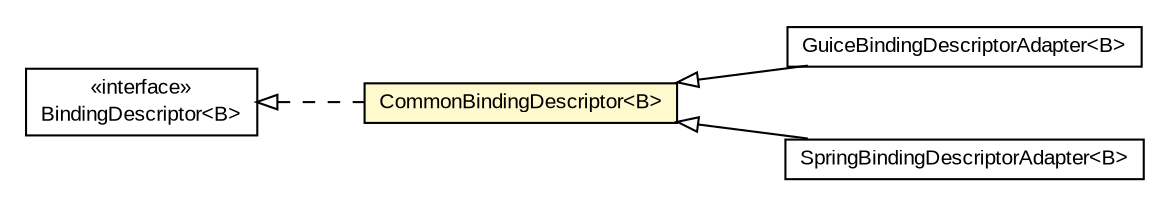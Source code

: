 #!/usr/local/bin/dot
#
# Class diagram 
# Generated by UMLGraph version R5_6-24-gf6e263 (http://www.umlgraph.org/)
#

digraph G {
	edge [fontname="arial",fontsize=10,labelfontname="arial",labelfontsize=10];
	node [fontname="arial",fontsize=10,shape=plaintext];
	nodesep=0.25;
	ranksep=0.5;
	rankdir=LR;
	// com.gwtplatform.dispatch.rpc.server.actionhandlervalidator.ActionHandlerValidatorLinkerHelper.BeanProvider.BindingDescriptor<B>
	c114964 [label=<<table title="com.gwtplatform.dispatch.rpc.server.actionhandlervalidator.ActionHandlerValidatorLinkerHelper.BeanProvider.BindingDescriptor" border="0" cellborder="1" cellspacing="0" cellpadding="2" port="p" href="./ActionHandlerValidatorLinkerHelper.BeanProvider.BindingDescriptor.html">
		<tr><td><table border="0" cellspacing="0" cellpadding="1">
<tr><td align="center" balign="center"> &#171;interface&#187; </td></tr>
<tr><td align="center" balign="center"> BindingDescriptor&lt;B&gt; </td></tr>
		</table></td></tr>
		</table>>, URL="./ActionHandlerValidatorLinkerHelper.BeanProvider.BindingDescriptor.html", fontname="arial", fontcolor="black", fontsize=10.0];
	// com.gwtplatform.dispatch.rpc.server.actionhandlervalidator.ActionHandlerValidatorLinkerHelper.CommonBindingDescriptor<B>
	c114965 [label=<<table title="com.gwtplatform.dispatch.rpc.server.actionhandlervalidator.ActionHandlerValidatorLinkerHelper.CommonBindingDescriptor" border="0" cellborder="1" cellspacing="0" cellpadding="2" port="p" bgcolor="lemonChiffon" href="./ActionHandlerValidatorLinkerHelper.CommonBindingDescriptor.html">
		<tr><td><table border="0" cellspacing="0" cellpadding="1">
<tr><td align="center" balign="center"> CommonBindingDescriptor&lt;B&gt; </td></tr>
		</table></td></tr>
		</table>>, URL="./ActionHandlerValidatorLinkerHelper.CommonBindingDescriptor.html", fontname="arial", fontcolor="black", fontsize=10.0];
	// com.gwtplatform.dispatch.rpc.server.guice.GuiceBeanProvider.GuiceBindingDescriptorAdapter<B>
	c115233 [label=<<table title="com.gwtplatform.dispatch.rpc.server.guice.GuiceBeanProvider.GuiceBindingDescriptorAdapter" border="0" cellborder="1" cellspacing="0" cellpadding="2" port="p" href="../guice/GuiceBeanProvider.GuiceBindingDescriptorAdapter.html">
		<tr><td><table border="0" cellspacing="0" cellpadding="1">
<tr><td align="center" balign="center"> GuiceBindingDescriptorAdapter&lt;B&gt; </td></tr>
		</table></td></tr>
		</table>>, URL="../guice/GuiceBeanProvider.GuiceBindingDescriptorAdapter.html", fontname="arial", fontcolor="black", fontsize=10.0];
	// com.gwtplatform.dispatch.rpc.server.spring.SpringBeanProvider.SpringBindingDescriptorAdapter<B>
	c115259 [label=<<table title="com.gwtplatform.dispatch.rpc.server.spring.SpringBeanProvider.SpringBindingDescriptorAdapter" border="0" cellborder="1" cellspacing="0" cellpadding="2" port="p" href="../spring/SpringBeanProvider.SpringBindingDescriptorAdapter.html">
		<tr><td><table border="0" cellspacing="0" cellpadding="1">
<tr><td align="center" balign="center"> SpringBindingDescriptorAdapter&lt;B&gt; </td></tr>
		</table></td></tr>
		</table>>, URL="../spring/SpringBeanProvider.SpringBindingDescriptorAdapter.html", fontname="arial", fontcolor="black", fontsize=10.0];
	//com.gwtplatform.dispatch.rpc.server.actionhandlervalidator.ActionHandlerValidatorLinkerHelper.CommonBindingDescriptor<B> implements com.gwtplatform.dispatch.rpc.server.actionhandlervalidator.ActionHandlerValidatorLinkerHelper.BeanProvider.BindingDescriptor<B>
	c114964:p -> c114965:p [dir=back,arrowtail=empty,style=dashed];
	//com.gwtplatform.dispatch.rpc.server.guice.GuiceBeanProvider.GuiceBindingDescriptorAdapter<B> extends com.gwtplatform.dispatch.rpc.server.actionhandlervalidator.ActionHandlerValidatorLinkerHelper.CommonBindingDescriptor<B>
	c114965:p -> c115233:p [dir=back,arrowtail=empty];
	//com.gwtplatform.dispatch.rpc.server.spring.SpringBeanProvider.SpringBindingDescriptorAdapter<B> extends com.gwtplatform.dispatch.rpc.server.actionhandlervalidator.ActionHandlerValidatorLinkerHelper.CommonBindingDescriptor<B>
	c114965:p -> c115259:p [dir=back,arrowtail=empty];
}

